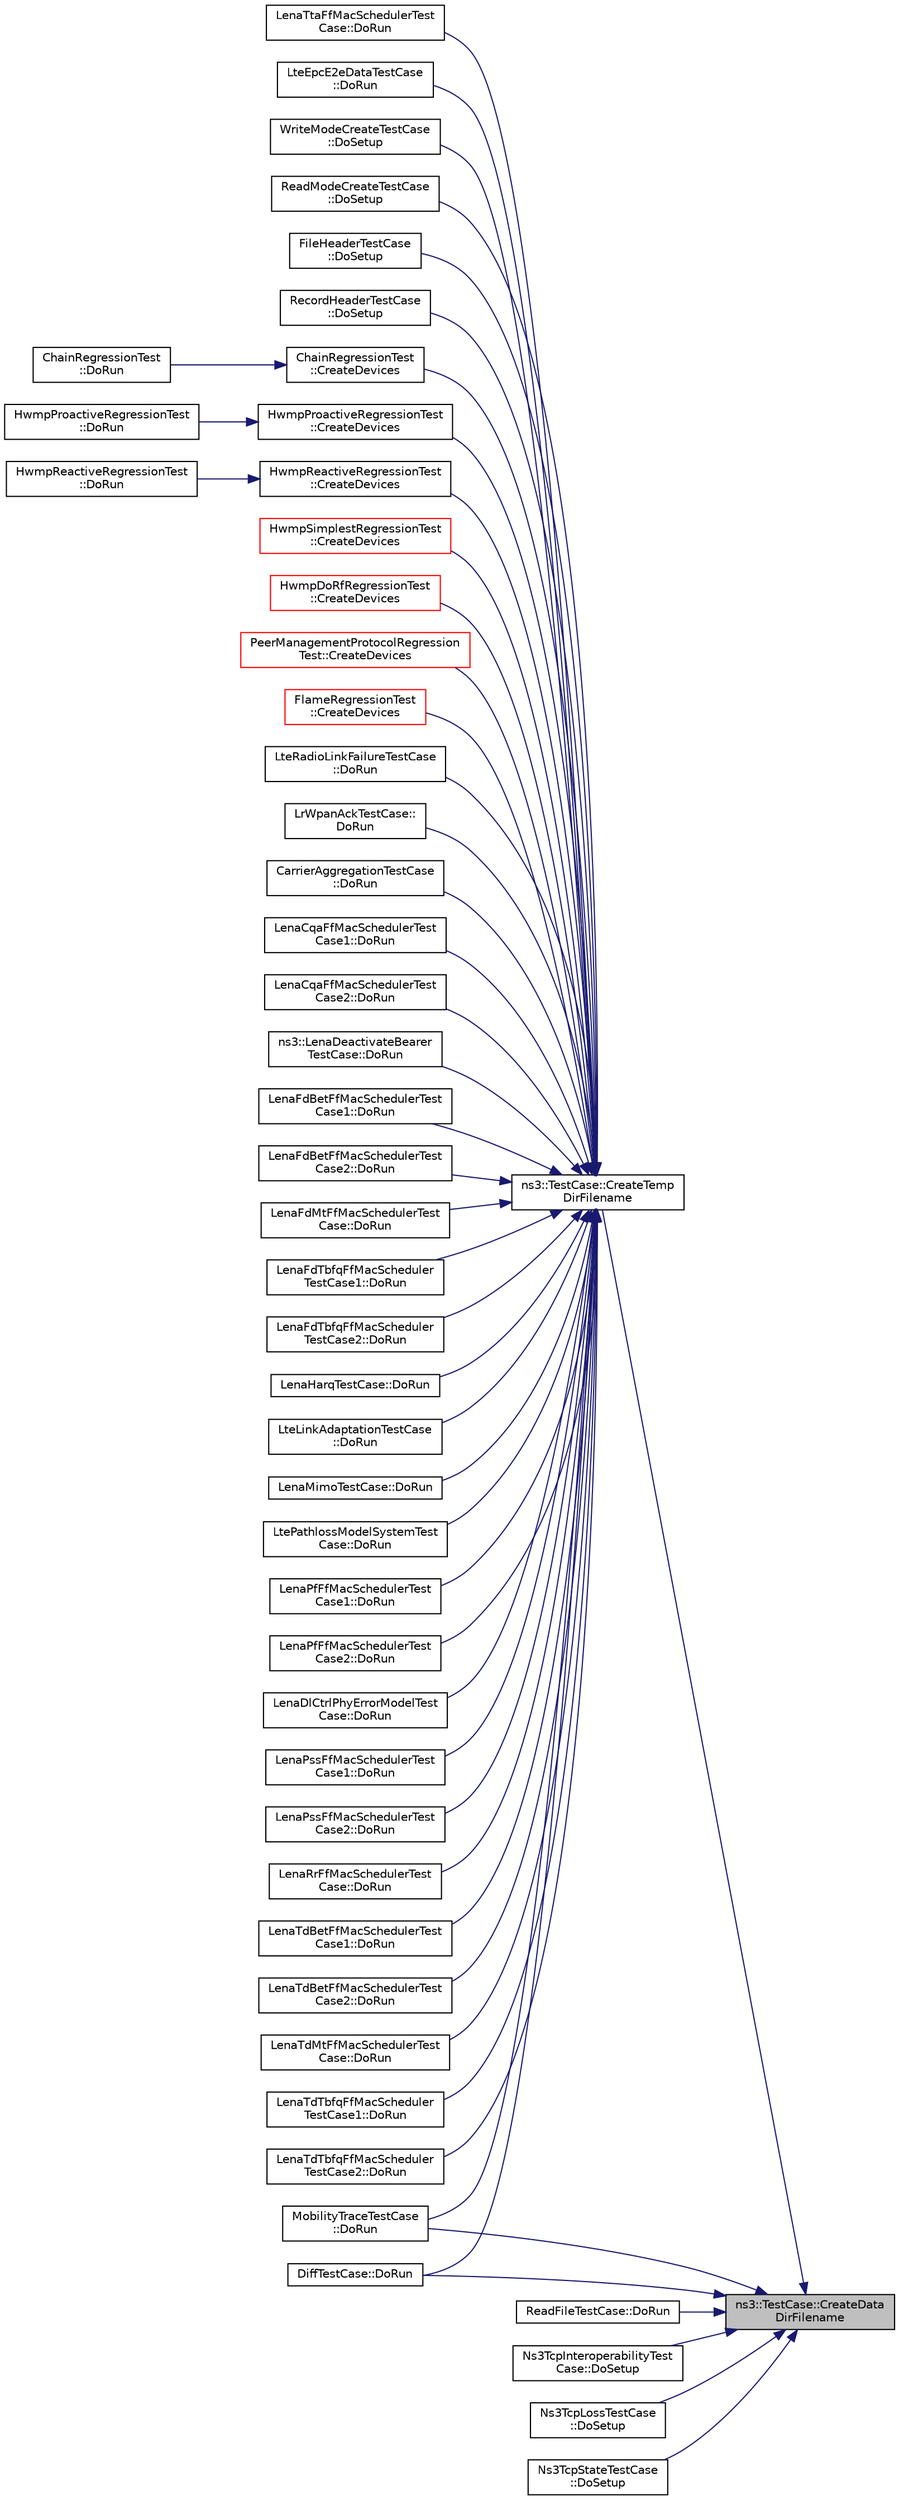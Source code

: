 digraph "ns3::TestCase::CreateDataDirFilename"
{
 // LATEX_PDF_SIZE
  edge [fontname="Helvetica",fontsize="10",labelfontname="Helvetica",labelfontsize="10"];
  node [fontname="Helvetica",fontsize="10",shape=record];
  rankdir="RL";
  Node1 [label="ns3::TestCase::CreateData\lDirFilename",height=0.2,width=0.4,color="black", fillcolor="grey75", style="filled", fontcolor="black",tooltip="Construct the full path to a file in the data directory."];
  Node1 -> Node2 [dir="back",color="midnightblue",fontsize="10",style="solid",fontname="Helvetica"];
  Node2 [label="ns3::TestCase::CreateTemp\lDirFilename",height=0.2,width=0.4,color="black", fillcolor="white", style="filled",URL="$classns3_1_1_test_case.html#a8a04695a6fb9ba0f89e28e9523963f88",tooltip="Construct the full path to a file in a temporary directory."];
  Node2 -> Node3 [dir="back",color="midnightblue",fontsize="10",style="solid",fontname="Helvetica"];
  Node3 [label="ChainRegressionTest\l::CreateDevices",height=0.2,width=0.4,color="black", fillcolor="white", style="filled",URL="$class_chain_regression_test.html#ae8b1dd906e3d52a223122c63d236bb19",tooltip="Create devices, install TCP/IP stack and applications."];
  Node3 -> Node4 [dir="back",color="midnightblue",fontsize="10",style="solid",fontname="Helvetica"];
  Node4 [label="ChainRegressionTest\l::DoRun",height=0.2,width=0.4,color="black", fillcolor="white", style="filled",URL="$class_chain_regression_test.html#a51aa3cae551407ee6a6f346c30e3cc43",tooltip="Go."];
  Node2 -> Node5 [dir="back",color="midnightblue",fontsize="10",style="solid",fontname="Helvetica"];
  Node5 [label="HwmpProactiveRegressionTest\l::CreateDevices",height=0.2,width=0.4,color="black", fillcolor="white", style="filled",URL="$class_hwmp_proactive_regression_test.html#a98c6ff2361a7a5065ebf14089edc5bad",tooltip="Create devices function."];
  Node5 -> Node6 [dir="back",color="midnightblue",fontsize="10",style="solid",fontname="Helvetica"];
  Node6 [label="HwmpProactiveRegressionTest\l::DoRun",height=0.2,width=0.4,color="black", fillcolor="white", style="filled",URL="$class_hwmp_proactive_regression_test.html#ad000db534766301050336560b08b531e",tooltip="Implementation to actually run this TestCase."];
  Node2 -> Node7 [dir="back",color="midnightblue",fontsize="10",style="solid",fontname="Helvetica"];
  Node7 [label="HwmpReactiveRegressionTest\l::CreateDevices",height=0.2,width=0.4,color="black", fillcolor="white", style="filled",URL="$class_hwmp_reactive_regression_test.html#a8b288a6801baae1e65f87de7eb0352a4",tooltip="Create devices function."];
  Node7 -> Node8 [dir="back",color="midnightblue",fontsize="10",style="solid",fontname="Helvetica"];
  Node8 [label="HwmpReactiveRegressionTest\l::DoRun",height=0.2,width=0.4,color="black", fillcolor="white", style="filled",URL="$class_hwmp_reactive_regression_test.html#ae66a095a74ef4e2cbdfc0d042b50e63c",tooltip="Implementation to actually run this TestCase."];
  Node2 -> Node9 [dir="back",color="midnightblue",fontsize="10",style="solid",fontname="Helvetica"];
  Node9 [label="HwmpSimplestRegressionTest\l::CreateDevices",height=0.2,width=0.4,color="red", fillcolor="white", style="filled",URL="$class_hwmp_simplest_regression_test.html#a6866a6d6b0b93241ec0f0c29ef61fd39",tooltip="Create devices function."];
  Node2 -> Node11 [dir="back",color="midnightblue",fontsize="10",style="solid",fontname="Helvetica"];
  Node11 [label="HwmpDoRfRegressionTest\l::CreateDevices",height=0.2,width=0.4,color="red", fillcolor="white", style="filled",URL="$class_hwmp_do_rf_regression_test.html#a55abac18467e059d3c39fa0de53bc436",tooltip="Create devices function."];
  Node2 -> Node13 [dir="back",color="midnightblue",fontsize="10",style="solid",fontname="Helvetica"];
  Node13 [label="PeerManagementProtocolRegression\lTest::CreateDevices",height=0.2,width=0.4,color="red", fillcolor="white", style="filled",URL="$class_peer_management_protocol_regression_test.html#a045b489f508afaecc5b5abb9d3513918",tooltip="Create devices function."];
  Node2 -> Node15 [dir="back",color="midnightblue",fontsize="10",style="solid",fontname="Helvetica"];
  Node15 [label="FlameRegressionTest\l::CreateDevices",height=0.2,width=0.4,color="red", fillcolor="white", style="filled",URL="$class_flame_regression_test.html#aeee4af77af2814f7339f204135cc2733",tooltip="Create devices function."];
  Node2 -> Node17 [dir="back",color="midnightblue",fontsize="10",style="solid",fontname="Helvetica"];
  Node17 [label="LteRadioLinkFailureTestCase\l::DoRun",height=0.2,width=0.4,color="black", fillcolor="white", style="filled",URL="$class_lte_radio_link_failure_test_case.html#ae7e2b1f96fbb5c77477c9b5b5905f347",tooltip="Setup the simulation according to the configuration set by the class constructor, run it,..."];
  Node2 -> Node18 [dir="back",color="midnightblue",fontsize="10",style="solid",fontname="Helvetica"];
  Node18 [label="LrWpanAckTestCase::\lDoRun",height=0.2,width=0.4,color="black", fillcolor="white", style="filled",URL="$class_lr_wpan_ack_test_case.html#a44ec9b782ae2c74d8fa2a25d696833e9",tooltip="Implementation to actually run this TestCase."];
  Node2 -> Node19 [dir="back",color="midnightblue",fontsize="10",style="solid",fontname="Helvetica"];
  Node19 [label="CarrierAggregationTestCase\l::DoRun",height=0.2,width=0.4,color="black", fillcolor="white", style="filled",URL="$class_carrier_aggregation_test_case.html#a20f3e28f3a6dd2919e51e508b78afa59",tooltip="Implementation to actually run this TestCase."];
  Node2 -> Node20 [dir="back",color="midnightblue",fontsize="10",style="solid",fontname="Helvetica"];
  Node20 [label="LenaCqaFfMacSchedulerTest\lCase1::DoRun",height=0.2,width=0.4,color="black", fillcolor="white", style="filled",URL="$class_lena_cqa_ff_mac_scheduler_test_case1.html#a91b3e2ef4ff292dbeda5559ff0eae1e6",tooltip="Implementation to actually run this TestCase."];
  Node2 -> Node21 [dir="back",color="midnightblue",fontsize="10",style="solid",fontname="Helvetica"];
  Node21 [label="LenaCqaFfMacSchedulerTest\lCase2::DoRun",height=0.2,width=0.4,color="black", fillcolor="white", style="filled",URL="$class_lena_cqa_ff_mac_scheduler_test_case2.html#a773e8490a80a3afe50adf54d713d3e4a",tooltip="Implementation to actually run this TestCase."];
  Node2 -> Node22 [dir="back",color="midnightblue",fontsize="10",style="solid",fontname="Helvetica"];
  Node22 [label="ns3::LenaDeactivateBearer\lTestCase::DoRun",height=0.2,width=0.4,color="black", fillcolor="white", style="filled",URL="$classns3_1_1_lena_deactivate_bearer_test_case.html#a214d777e46f96b701efdfd360871f53f",tooltip="Implementation to actually run this TestCase."];
  Node2 -> Node23 [dir="back",color="midnightblue",fontsize="10",style="solid",fontname="Helvetica"];
  Node23 [label="LenaFdBetFfMacSchedulerTest\lCase1::DoRun",height=0.2,width=0.4,color="black", fillcolor="white", style="filled",URL="$class_lena_fd_bet_ff_mac_scheduler_test_case1.html#a21b7a9f396adcc1ab24ddefc919345f2",tooltip="Implementation to actually run this TestCase."];
  Node2 -> Node24 [dir="back",color="midnightblue",fontsize="10",style="solid",fontname="Helvetica"];
  Node24 [label="LenaFdBetFfMacSchedulerTest\lCase2::DoRun",height=0.2,width=0.4,color="black", fillcolor="white", style="filled",URL="$class_lena_fd_bet_ff_mac_scheduler_test_case2.html#a51c587a50f2087be7c3950f4d2d82852",tooltip="Implementation to actually run this TestCase."];
  Node2 -> Node25 [dir="back",color="midnightblue",fontsize="10",style="solid",fontname="Helvetica"];
  Node25 [label="LenaFdMtFfMacSchedulerTest\lCase::DoRun",height=0.2,width=0.4,color="black", fillcolor="white", style="filled",URL="$class_lena_fd_mt_ff_mac_scheduler_test_case.html#a5cfc445b7daa4a02df317b46ee007f1a",tooltip="Implementation to actually run this TestCase."];
  Node2 -> Node26 [dir="back",color="midnightblue",fontsize="10",style="solid",fontname="Helvetica"];
  Node26 [label="LenaFdTbfqFfMacScheduler\lTestCase1::DoRun",height=0.2,width=0.4,color="black", fillcolor="white", style="filled",URL="$class_lena_fd_tbfq_ff_mac_scheduler_test_case1.html#ae0536bf54d4e05fbf3600c1654c14cc0",tooltip="Implementation to actually run this TestCase."];
  Node2 -> Node27 [dir="back",color="midnightblue",fontsize="10",style="solid",fontname="Helvetica"];
  Node27 [label="LenaFdTbfqFfMacScheduler\lTestCase2::DoRun",height=0.2,width=0.4,color="black", fillcolor="white", style="filled",URL="$class_lena_fd_tbfq_ff_mac_scheduler_test_case2.html#a2e43d4f9483463dffa86410a1ce47140",tooltip="Implementation to actually run this TestCase."];
  Node2 -> Node28 [dir="back",color="midnightblue",fontsize="10",style="solid",fontname="Helvetica"];
  Node28 [label="LenaHarqTestCase::DoRun",height=0.2,width=0.4,color="black", fillcolor="white", style="filled",URL="$class_lena_harq_test_case.html#a77a86faca2ff6021e971516d82ea0533",tooltip="Implementation to actually run this TestCase."];
  Node2 -> Node29 [dir="back",color="midnightblue",fontsize="10",style="solid",fontname="Helvetica"];
  Node29 [label="LteLinkAdaptationTestCase\l::DoRun",height=0.2,width=0.4,color="black", fillcolor="white", style="filled",URL="$class_lte_link_adaptation_test_case.html#a2310163be7e860827f18fce7fd100649",tooltip="Implementation to actually run this TestCase."];
  Node2 -> Node30 [dir="back",color="midnightblue",fontsize="10",style="solid",fontname="Helvetica"];
  Node30 [label="LenaMimoTestCase::DoRun",height=0.2,width=0.4,color="black", fillcolor="white", style="filled",URL="$class_lena_mimo_test_case.html#a5479f5cb1621e84f8d28b4779f3e3b7c",tooltip="Implementation to actually run this TestCase."];
  Node2 -> Node31 [dir="back",color="midnightblue",fontsize="10",style="solid",fontname="Helvetica"];
  Node31 [label="LtePathlossModelSystemTest\lCase::DoRun",height=0.2,width=0.4,color="black", fillcolor="white", style="filled",URL="$class_lte_pathloss_model_system_test_case.html#a6cf8d23b5eab69a72e893419bbd13c1b",tooltip="Implementation to actually run this TestCase."];
  Node2 -> Node32 [dir="back",color="midnightblue",fontsize="10",style="solid",fontname="Helvetica"];
  Node32 [label="LenaPfFfMacSchedulerTest\lCase1::DoRun",height=0.2,width=0.4,color="black", fillcolor="white", style="filled",URL="$class_lena_pf_ff_mac_scheduler_test_case1.html#a34e366045d568d5a38bedfeebbf72b79",tooltip="Implementation to actually run this TestCase."];
  Node2 -> Node33 [dir="back",color="midnightblue",fontsize="10",style="solid",fontname="Helvetica"];
  Node33 [label="LenaPfFfMacSchedulerTest\lCase2::DoRun",height=0.2,width=0.4,color="black", fillcolor="white", style="filled",URL="$class_lena_pf_ff_mac_scheduler_test_case2.html#a693c0eff7472d9b3bb12f1f95e46253b",tooltip="Implementation to actually run this TestCase."];
  Node2 -> Node34 [dir="back",color="midnightblue",fontsize="10",style="solid",fontname="Helvetica"];
  Node34 [label="LenaDlCtrlPhyErrorModelTest\lCase::DoRun",height=0.2,width=0.4,color="black", fillcolor="white", style="filled",URL="$class_lena_dl_ctrl_phy_error_model_test_case.html#a1fb7c0a2adfe1083d7e0883b866b0954",tooltip="Implementation to actually run this TestCase."];
  Node2 -> Node35 [dir="back",color="midnightblue",fontsize="10",style="solid",fontname="Helvetica"];
  Node35 [label="LenaPssFfMacSchedulerTest\lCase1::DoRun",height=0.2,width=0.4,color="black", fillcolor="white", style="filled",URL="$class_lena_pss_ff_mac_scheduler_test_case1.html#a82b48ffdd476a2c0b5b111aaa2702fc9",tooltip="Implementation to actually run this TestCase."];
  Node2 -> Node36 [dir="back",color="midnightblue",fontsize="10",style="solid",fontname="Helvetica"];
  Node36 [label="LenaPssFfMacSchedulerTest\lCase2::DoRun",height=0.2,width=0.4,color="black", fillcolor="white", style="filled",URL="$class_lena_pss_ff_mac_scheduler_test_case2.html#aff2e955c075aacd1f05d38b81ace0c3a",tooltip="Implementation to actually run this TestCase."];
  Node2 -> Node37 [dir="back",color="midnightblue",fontsize="10",style="solid",fontname="Helvetica"];
  Node37 [label="LenaRrFfMacSchedulerTest\lCase::DoRun",height=0.2,width=0.4,color="black", fillcolor="white", style="filled",URL="$class_lena_rr_ff_mac_scheduler_test_case.html#a1e221eff047ec55f7f1d36daab1f1d91",tooltip="Implementation to actually run this TestCase."];
  Node2 -> Node38 [dir="back",color="midnightblue",fontsize="10",style="solid",fontname="Helvetica"];
  Node38 [label="LenaTdBetFfMacSchedulerTest\lCase1::DoRun",height=0.2,width=0.4,color="black", fillcolor="white", style="filled",URL="$class_lena_td_bet_ff_mac_scheduler_test_case1.html#a7d559a1158bc847fbf816ed856b7b8eb",tooltip="Implementation to actually run this TestCase."];
  Node2 -> Node39 [dir="back",color="midnightblue",fontsize="10",style="solid",fontname="Helvetica"];
  Node39 [label="LenaTdBetFfMacSchedulerTest\lCase2::DoRun",height=0.2,width=0.4,color="black", fillcolor="white", style="filled",URL="$class_lena_td_bet_ff_mac_scheduler_test_case2.html#a57f91550eee3286bec279c76f9ab8a19",tooltip="Implementation to actually run this TestCase."];
  Node2 -> Node40 [dir="back",color="midnightblue",fontsize="10",style="solid",fontname="Helvetica"];
  Node40 [label="LenaTdMtFfMacSchedulerTest\lCase::DoRun",height=0.2,width=0.4,color="black", fillcolor="white", style="filled",URL="$class_lena_td_mt_ff_mac_scheduler_test_case.html#a58d638cd7e72948bb9956cd770eb053f",tooltip="Implementation to actually run this TestCase."];
  Node2 -> Node41 [dir="back",color="midnightblue",fontsize="10",style="solid",fontname="Helvetica"];
  Node41 [label="LenaTdTbfqFfMacScheduler\lTestCase1::DoRun",height=0.2,width=0.4,color="black", fillcolor="white", style="filled",URL="$class_lena_td_tbfq_ff_mac_scheduler_test_case1.html#a7cc404c3537ef82bd8c4d8ebee0af929",tooltip="Implementation to actually run this TestCase."];
  Node2 -> Node42 [dir="back",color="midnightblue",fontsize="10",style="solid",fontname="Helvetica"];
  Node42 [label="LenaTdTbfqFfMacScheduler\lTestCase2::DoRun",height=0.2,width=0.4,color="black", fillcolor="white", style="filled",URL="$class_lena_td_tbfq_ff_mac_scheduler_test_case2.html#a4029c5006bf9136e36d90101934b1db0",tooltip="Implementation to actually run this TestCase."];
  Node2 -> Node43 [dir="back",color="midnightblue",fontsize="10",style="solid",fontname="Helvetica"];
  Node43 [label="LenaTtaFfMacSchedulerTest\lCase::DoRun",height=0.2,width=0.4,color="black", fillcolor="white", style="filled",URL="$class_lena_tta_ff_mac_scheduler_test_case.html#a6c4a3631833e54ea62e6c454e937348a",tooltip="Implementation to actually run this TestCase."];
  Node2 -> Node44 [dir="back",color="midnightblue",fontsize="10",style="solid",fontname="Helvetica"];
  Node44 [label="LteEpcE2eDataTestCase\l::DoRun",height=0.2,width=0.4,color="black", fillcolor="white", style="filled",URL="$class_lte_epc_e2e_data_test_case.html#a7b55bb639cd07d8b68365444a4cea639",tooltip="Implementation to actually run this TestCase."];
  Node2 -> Node45 [dir="back",color="midnightblue",fontsize="10",style="solid",fontname="Helvetica"];
  Node45 [label="MobilityTraceTestCase\l::DoRun",height=0.2,width=0.4,color="black", fillcolor="white", style="filled",URL="$class_mobility_trace_test_case.html#ae30ac31273ee7b04d922588517c14ca8",tooltip="Implementation to actually run this TestCase."];
  Node2 -> Node46 [dir="back",color="midnightblue",fontsize="10",style="solid",fontname="Helvetica"];
  Node46 [label="DiffTestCase::DoRun",height=0.2,width=0.4,color="black", fillcolor="white", style="filled",URL="$class_diff_test_case.html#aa6e6da63a68b54ea86a6172337d1e5a6",tooltip="Implementation to actually run this TestCase."];
  Node2 -> Node47 [dir="back",color="midnightblue",fontsize="10",style="solid",fontname="Helvetica"];
  Node47 [label="WriteModeCreateTestCase\l::DoSetup",height=0.2,width=0.4,color="black", fillcolor="white", style="filled",URL="$class_write_mode_create_test_case.html#a3a3ac08af7de3c751216bad78fa5082e",tooltip="Implementation to do any local setup required for this TestCase."];
  Node2 -> Node48 [dir="back",color="midnightblue",fontsize="10",style="solid",fontname="Helvetica"];
  Node48 [label="ReadModeCreateTestCase\l::DoSetup",height=0.2,width=0.4,color="black", fillcolor="white", style="filled",URL="$class_read_mode_create_test_case.html#a6dd7e9a6a38fd7f1622950f026af16ae",tooltip="Implementation to do any local setup required for this TestCase."];
  Node2 -> Node49 [dir="back",color="midnightblue",fontsize="10",style="solid",fontname="Helvetica"];
  Node49 [label="FileHeaderTestCase\l::DoSetup",height=0.2,width=0.4,color="black", fillcolor="white", style="filled",URL="$class_file_header_test_case.html#ac7487b9a10d955145e0ab0150aace4d2",tooltip="Implementation to do any local setup required for this TestCase."];
  Node2 -> Node50 [dir="back",color="midnightblue",fontsize="10",style="solid",fontname="Helvetica"];
  Node50 [label="RecordHeaderTestCase\l::DoSetup",height=0.2,width=0.4,color="black", fillcolor="white", style="filled",URL="$class_record_header_test_case.html#aad4a302ea73173b4c70902a897933b04",tooltip="Implementation to do any local setup required for this TestCase."];
  Node1 -> Node45 [dir="back",color="midnightblue",fontsize="10",style="solid",fontname="Helvetica"];
  Node1 -> Node51 [dir="back",color="midnightblue",fontsize="10",style="solid",fontname="Helvetica"];
  Node51 [label="ReadFileTestCase::DoRun",height=0.2,width=0.4,color="black", fillcolor="white", style="filled",URL="$class_read_file_test_case.html#a45c51f52ea608037fd8b5ca3a5353ad9",tooltip="Implementation to actually run this TestCase."];
  Node1 -> Node46 [dir="back",color="midnightblue",fontsize="10",style="solid",fontname="Helvetica"];
  Node1 -> Node52 [dir="back",color="midnightblue",fontsize="10",style="solid",fontname="Helvetica"];
  Node52 [label="Ns3TcpInteroperabilityTest\lCase::DoSetup",height=0.2,width=0.4,color="black", fillcolor="white", style="filled",URL="$class_ns3_tcp_interoperability_test_case.html#af18785722baa5f4826f281efacaabe60",tooltip="Implementation to do any local setup required for this TestCase."];
  Node1 -> Node53 [dir="back",color="midnightblue",fontsize="10",style="solid",fontname="Helvetica"];
  Node53 [label="Ns3TcpLossTestCase\l::DoSetup",height=0.2,width=0.4,color="black", fillcolor="white", style="filled",URL="$class_ns3_tcp_loss_test_case.html#a08237ed89cdb33439db0d70432dc773a",tooltip="Implementation to do any local setup required for this TestCase."];
  Node1 -> Node54 [dir="back",color="midnightblue",fontsize="10",style="solid",fontname="Helvetica"];
  Node54 [label="Ns3TcpStateTestCase\l::DoSetup",height=0.2,width=0.4,color="black", fillcolor="white", style="filled",URL="$class_ns3_tcp_state_test_case.html#ab40bcdfe18d73d1d52edf573894ce112",tooltip="Implementation to do any local setup required for this TestCase."];
}
